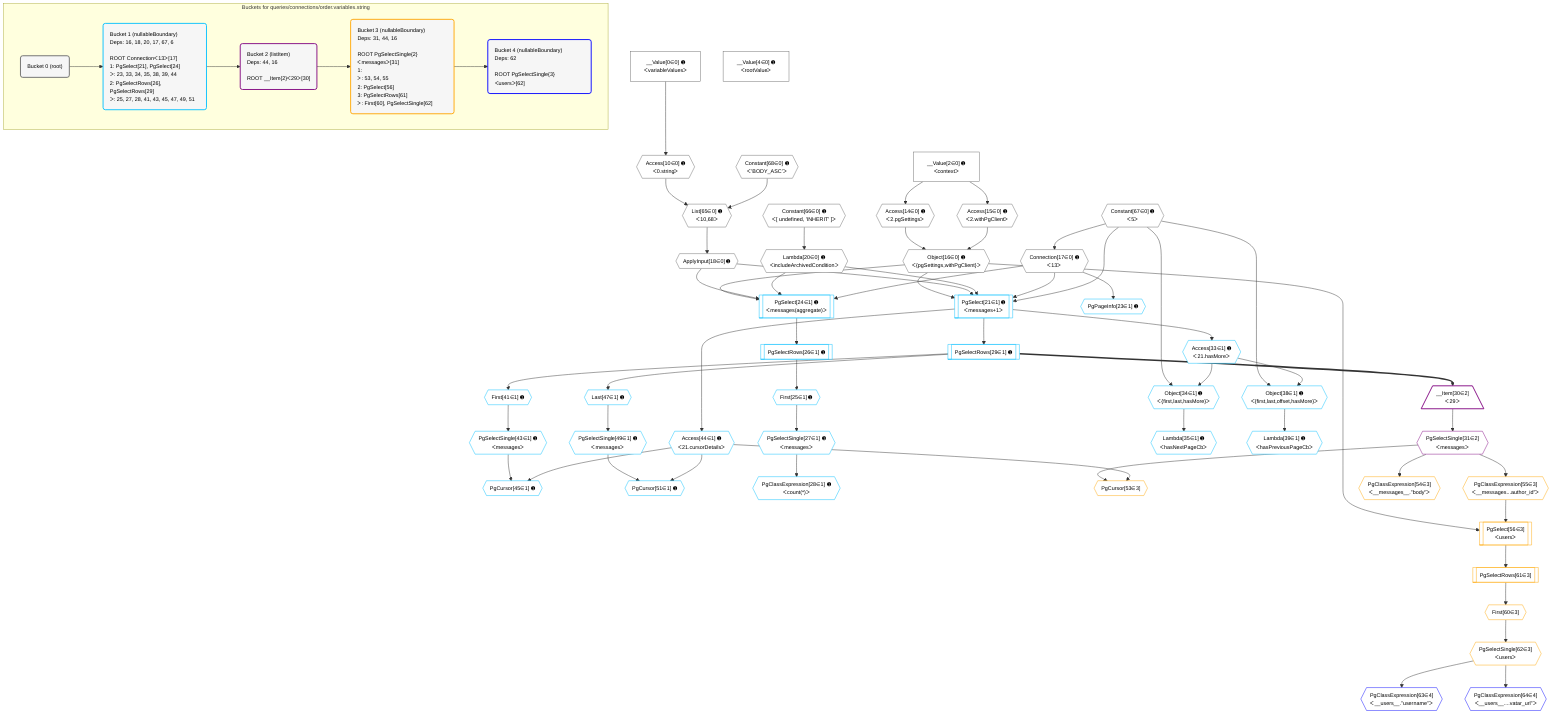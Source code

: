 %%{init: {'themeVariables': { 'fontSize': '12px'}}}%%
graph TD
    classDef path fill:#eee,stroke:#000,color:#000
    classDef plan fill:#fff,stroke-width:1px,color:#000
    classDef itemplan fill:#fff,stroke-width:2px,color:#000
    classDef unbatchedplan fill:#dff,stroke-width:1px,color:#000
    classDef sideeffectplan fill:#fcc,stroke-width:2px,color:#000
    classDef bucket fill:#f6f6f6,color:#000,stroke-width:2px,text-align:left

    subgraph "Buckets for queries/connections/order.variables.string"
    Bucket0("Bucket 0 (root)"):::bucket
    Bucket1("Bucket 1 (nullableBoundary)<br />Deps: 16, 18, 20, 17, 67, 6<br /><br />ROOT Connectionᐸ13ᐳ[17]<br />1: PgSelect[21], PgSelect[24]<br />ᐳ: 23, 33, 34, 35, 38, 39, 44<br />2: PgSelectRows[26], PgSelectRows[29]<br />ᐳ: 25, 27, 28, 41, 43, 45, 47, 49, 51"):::bucket
    Bucket2("Bucket 2 (listItem)<br />Deps: 44, 16<br /><br />ROOT __Item{2}ᐸ29ᐳ[30]"):::bucket
    Bucket3("Bucket 3 (nullableBoundary)<br />Deps: 31, 44, 16<br /><br />ROOT PgSelectSingle{2}ᐸmessagesᐳ[31]<br />1: <br />ᐳ: 53, 54, 55<br />2: PgSelect[56]<br />3: PgSelectRows[61]<br />ᐳ: First[60], PgSelectSingle[62]"):::bucket
    Bucket4("Bucket 4 (nullableBoundary)<br />Deps: 62<br /><br />ROOT PgSelectSingle{3}ᐸusersᐳ[62]"):::bucket
    end
    Bucket0 --> Bucket1
    Bucket1 --> Bucket2
    Bucket2 --> Bucket3
    Bucket3 --> Bucket4

    %% plan dependencies
    Object16{{"Object[16∈0] ➊<br />ᐸ{pgSettings,withPgClient}ᐳ"}}:::plan
    Access14{{"Access[14∈0] ➊<br />ᐸ2.pgSettingsᐳ"}}:::plan
    Access15{{"Access[15∈0] ➊<br />ᐸ2.withPgClientᐳ"}}:::plan
    Access14 & Access15 --> Object16
    List65{{"List[65∈0] ➊<br />ᐸ10,68ᐳ"}}:::plan
    Access10{{"Access[10∈0] ➊<br />ᐸ0.stringᐳ"}}:::plan
    Constant68{{"Constant[68∈0] ➊<br />ᐸ'BODY_ASC'ᐳ"}}:::plan
    Access10 & Constant68 --> List65
    __Value0["__Value[0∈0] ➊<br />ᐸvariableValuesᐳ"]:::plan
    __Value0 --> Access10
    __Value2["__Value[2∈0] ➊<br />ᐸcontextᐳ"]:::plan
    __Value2 --> Access14
    __Value2 --> Access15
    Connection17{{"Connection[17∈0] ➊<br />ᐸ13ᐳ"}}:::plan
    Constant67{{"Constant[67∈0] ➊<br />ᐸ5ᐳ"}}:::plan
    Constant67 --> Connection17
    ApplyInput18{{"ApplyInput[18∈0] ➊"}}:::plan
    List65 --> ApplyInput18
    Lambda20{{"Lambda[20∈0] ➊<br />ᐸincludeArchivedConditionᐳ"}}:::plan
    Constant66{{"Constant[66∈0] ➊<br />ᐸ[ undefined, 'INHERIT' ]ᐳ"}}:::plan
    Constant66 --> Lambda20
    __Value4["__Value[4∈0] ➊<br />ᐸrootValueᐳ"]:::plan
    PgSelect21[["PgSelect[21∈1] ➊<br />ᐸmessages+1ᐳ"]]:::plan
    Object16 & ApplyInput18 & Lambda20 & Connection17 & Constant67 --> PgSelect21
    PgSelect24[["PgSelect[24∈1] ➊<br />ᐸmessages(aggregate)ᐳ"]]:::plan
    Object16 & ApplyInput18 & Lambda20 & Connection17 --> PgSelect24
    Object38{{"Object[38∈1] ➊<br />ᐸ{first,last,offset,hasMore}ᐳ"}}:::plan
    Access33{{"Access[33∈1] ➊<br />ᐸ21.hasMoreᐳ"}}:::plan
    Constant67 & Access33 --> Object38
    Object34{{"Object[34∈1] ➊<br />ᐸ{first,last,hasMore}ᐳ"}}:::plan
    Constant67 & Access33 --> Object34
    PgCursor45{{"PgCursor[45∈1] ➊"}}:::plan
    PgSelectSingle43{{"PgSelectSingle[43∈1] ➊<br />ᐸmessagesᐳ"}}:::plan
    Access44{{"Access[44∈1] ➊<br />ᐸ21.cursorDetailsᐳ"}}:::plan
    PgSelectSingle43 & Access44 --> PgCursor45
    PgCursor51{{"PgCursor[51∈1] ➊"}}:::plan
    PgSelectSingle49{{"PgSelectSingle[49∈1] ➊<br />ᐸmessagesᐳ"}}:::plan
    PgSelectSingle49 & Access44 --> PgCursor51
    PgPageInfo23{{"PgPageInfo[23∈1] ➊"}}:::plan
    Connection17 --> PgPageInfo23
    First25{{"First[25∈1] ➊"}}:::plan
    PgSelectRows26[["PgSelectRows[26∈1] ➊"]]:::plan
    PgSelectRows26 --> First25
    PgSelect24 --> PgSelectRows26
    PgSelectSingle27{{"PgSelectSingle[27∈1] ➊<br />ᐸmessagesᐳ"}}:::plan
    First25 --> PgSelectSingle27
    PgClassExpression28{{"PgClassExpression[28∈1] ➊<br />ᐸcount(*)ᐳ"}}:::plan
    PgSelectSingle27 --> PgClassExpression28
    PgSelectRows29[["PgSelectRows[29∈1] ➊"]]:::plan
    PgSelect21 --> PgSelectRows29
    PgSelect21 --> Access33
    Lambda35{{"Lambda[35∈1] ➊<br />ᐸhasNextPageCbᐳ"}}:::plan
    Object34 --> Lambda35
    Lambda39{{"Lambda[39∈1] ➊<br />ᐸhasPreviousPageCbᐳ"}}:::plan
    Object38 --> Lambda39
    First41{{"First[41∈1] ➊"}}:::plan
    PgSelectRows29 --> First41
    First41 --> PgSelectSingle43
    PgSelect21 --> Access44
    Last47{{"Last[47∈1] ➊"}}:::plan
    PgSelectRows29 --> Last47
    Last47 --> PgSelectSingle49
    __Item30[/"__Item[30∈2]<br />ᐸ29ᐳ"\]:::itemplan
    PgSelectRows29 ==> __Item30
    PgSelectSingle31{{"PgSelectSingle[31∈2]<br />ᐸmessagesᐳ"}}:::plan
    __Item30 --> PgSelectSingle31
    PgCursor53{{"PgCursor[53∈3]"}}:::plan
    PgSelectSingle31 & Access44 --> PgCursor53
    PgSelect56[["PgSelect[56∈3]<br />ᐸusersᐳ"]]:::plan
    PgClassExpression55{{"PgClassExpression[55∈3]<br />ᐸ__messages...author_id”ᐳ"}}:::plan
    Object16 & PgClassExpression55 --> PgSelect56
    PgClassExpression54{{"PgClassExpression[54∈3]<br />ᐸ__messages__.”body”ᐳ"}}:::plan
    PgSelectSingle31 --> PgClassExpression54
    PgSelectSingle31 --> PgClassExpression55
    First60{{"First[60∈3]"}}:::plan
    PgSelectRows61[["PgSelectRows[61∈3]"]]:::plan
    PgSelectRows61 --> First60
    PgSelect56 --> PgSelectRows61
    PgSelectSingle62{{"PgSelectSingle[62∈3]<br />ᐸusersᐳ"}}:::plan
    First60 --> PgSelectSingle62
    PgClassExpression63{{"PgClassExpression[63∈4]<br />ᐸ__users__.”username”ᐳ"}}:::plan
    PgSelectSingle62 --> PgClassExpression63
    PgClassExpression64{{"PgClassExpression[64∈4]<br />ᐸ__users__....vatar_url”ᐳ"}}:::plan
    PgSelectSingle62 --> PgClassExpression64

    %% define steps
    classDef bucket0 stroke:#696969
    class Bucket0,__Value0,__Value2,__Value4,Access10,Access14,Access15,Object16,Connection17,ApplyInput18,Lambda20,List65,Constant66,Constant67,Constant68 bucket0
    classDef bucket1 stroke:#00bfff
    class Bucket1,PgSelect21,PgPageInfo23,PgSelect24,First25,PgSelectRows26,PgSelectSingle27,PgClassExpression28,PgSelectRows29,Access33,Object34,Lambda35,Object38,Lambda39,First41,PgSelectSingle43,Access44,PgCursor45,Last47,PgSelectSingle49,PgCursor51 bucket1
    classDef bucket2 stroke:#7f007f
    class Bucket2,__Item30,PgSelectSingle31 bucket2
    classDef bucket3 stroke:#ffa500
    class Bucket3,PgCursor53,PgClassExpression54,PgClassExpression55,PgSelect56,First60,PgSelectRows61,PgSelectSingle62 bucket3
    classDef bucket4 stroke:#0000ff
    class Bucket4,PgClassExpression63,PgClassExpression64 bucket4